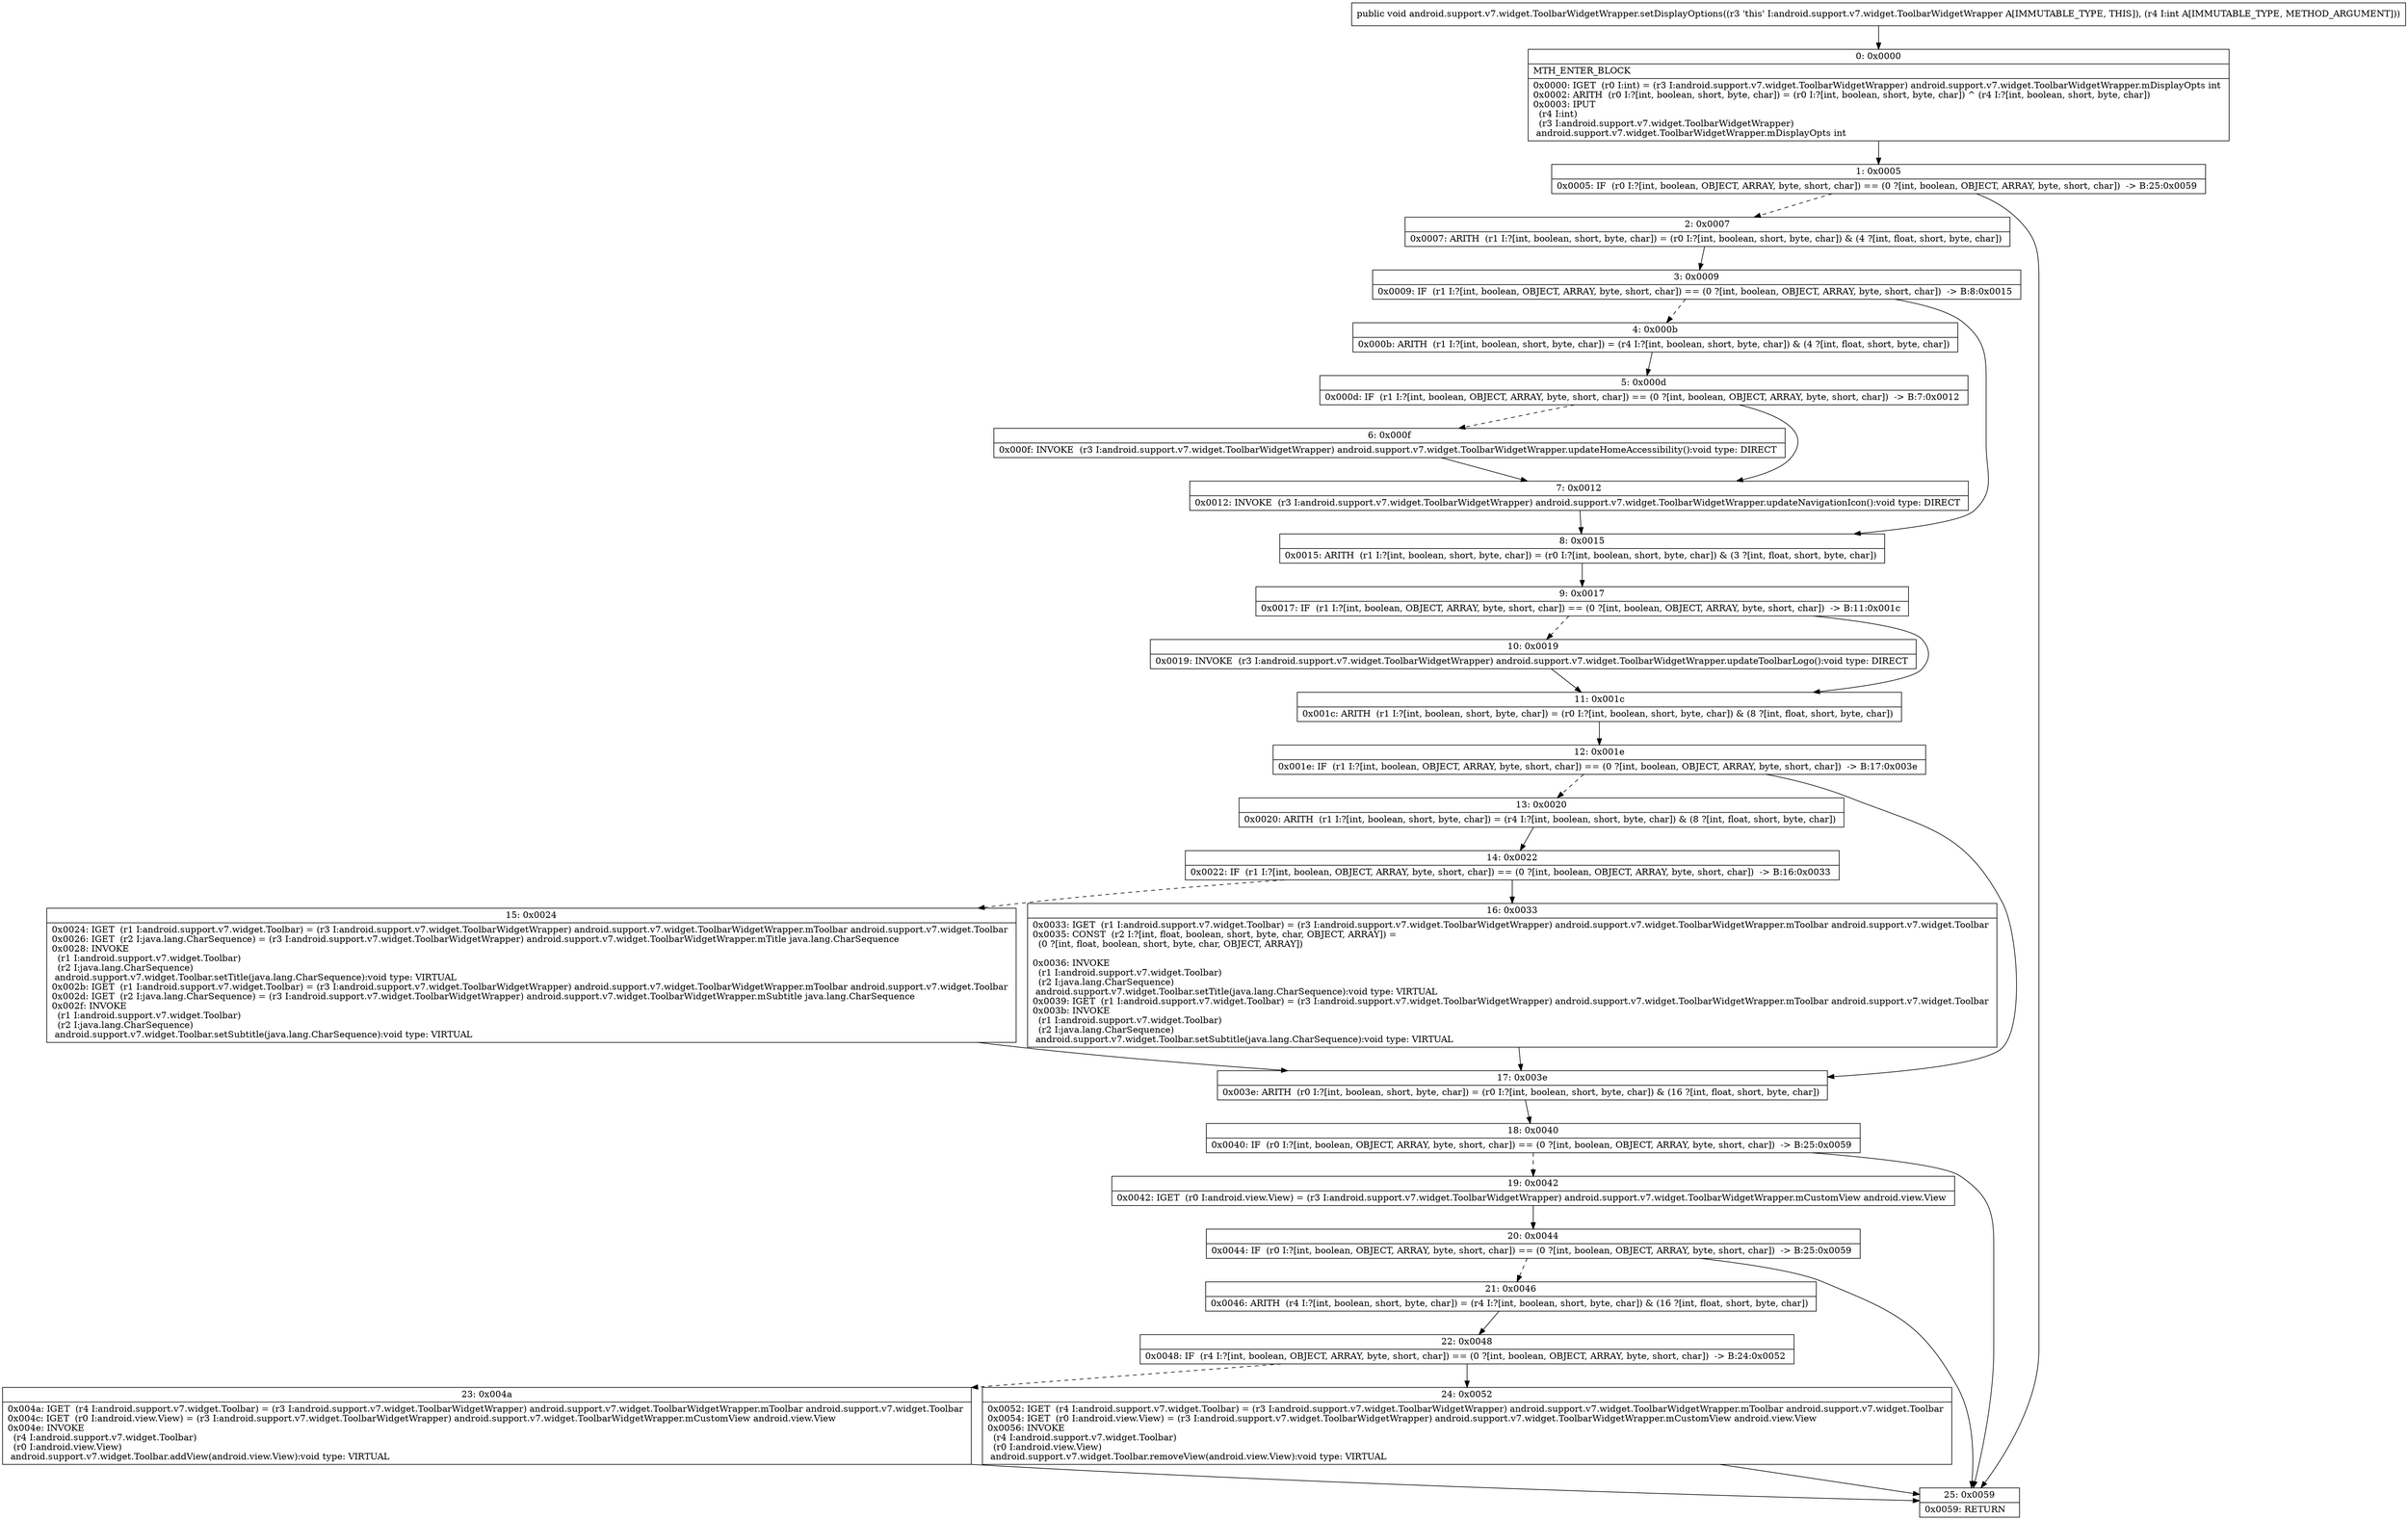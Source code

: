 digraph "CFG forandroid.support.v7.widget.ToolbarWidgetWrapper.setDisplayOptions(I)V" {
Node_0 [shape=record,label="{0\:\ 0x0000|MTH_ENTER_BLOCK\l|0x0000: IGET  (r0 I:int) = (r3 I:android.support.v7.widget.ToolbarWidgetWrapper) android.support.v7.widget.ToolbarWidgetWrapper.mDisplayOpts int \l0x0002: ARITH  (r0 I:?[int, boolean, short, byte, char]) = (r0 I:?[int, boolean, short, byte, char]) ^ (r4 I:?[int, boolean, short, byte, char]) \l0x0003: IPUT  \l  (r4 I:int)\l  (r3 I:android.support.v7.widget.ToolbarWidgetWrapper)\l android.support.v7.widget.ToolbarWidgetWrapper.mDisplayOpts int \l}"];
Node_1 [shape=record,label="{1\:\ 0x0005|0x0005: IF  (r0 I:?[int, boolean, OBJECT, ARRAY, byte, short, char]) == (0 ?[int, boolean, OBJECT, ARRAY, byte, short, char])  \-\> B:25:0x0059 \l}"];
Node_2 [shape=record,label="{2\:\ 0x0007|0x0007: ARITH  (r1 I:?[int, boolean, short, byte, char]) = (r0 I:?[int, boolean, short, byte, char]) & (4 ?[int, float, short, byte, char]) \l}"];
Node_3 [shape=record,label="{3\:\ 0x0009|0x0009: IF  (r1 I:?[int, boolean, OBJECT, ARRAY, byte, short, char]) == (0 ?[int, boolean, OBJECT, ARRAY, byte, short, char])  \-\> B:8:0x0015 \l}"];
Node_4 [shape=record,label="{4\:\ 0x000b|0x000b: ARITH  (r1 I:?[int, boolean, short, byte, char]) = (r4 I:?[int, boolean, short, byte, char]) & (4 ?[int, float, short, byte, char]) \l}"];
Node_5 [shape=record,label="{5\:\ 0x000d|0x000d: IF  (r1 I:?[int, boolean, OBJECT, ARRAY, byte, short, char]) == (0 ?[int, boolean, OBJECT, ARRAY, byte, short, char])  \-\> B:7:0x0012 \l}"];
Node_6 [shape=record,label="{6\:\ 0x000f|0x000f: INVOKE  (r3 I:android.support.v7.widget.ToolbarWidgetWrapper) android.support.v7.widget.ToolbarWidgetWrapper.updateHomeAccessibility():void type: DIRECT \l}"];
Node_7 [shape=record,label="{7\:\ 0x0012|0x0012: INVOKE  (r3 I:android.support.v7.widget.ToolbarWidgetWrapper) android.support.v7.widget.ToolbarWidgetWrapper.updateNavigationIcon():void type: DIRECT \l}"];
Node_8 [shape=record,label="{8\:\ 0x0015|0x0015: ARITH  (r1 I:?[int, boolean, short, byte, char]) = (r0 I:?[int, boolean, short, byte, char]) & (3 ?[int, float, short, byte, char]) \l}"];
Node_9 [shape=record,label="{9\:\ 0x0017|0x0017: IF  (r1 I:?[int, boolean, OBJECT, ARRAY, byte, short, char]) == (0 ?[int, boolean, OBJECT, ARRAY, byte, short, char])  \-\> B:11:0x001c \l}"];
Node_10 [shape=record,label="{10\:\ 0x0019|0x0019: INVOKE  (r3 I:android.support.v7.widget.ToolbarWidgetWrapper) android.support.v7.widget.ToolbarWidgetWrapper.updateToolbarLogo():void type: DIRECT \l}"];
Node_11 [shape=record,label="{11\:\ 0x001c|0x001c: ARITH  (r1 I:?[int, boolean, short, byte, char]) = (r0 I:?[int, boolean, short, byte, char]) & (8 ?[int, float, short, byte, char]) \l}"];
Node_12 [shape=record,label="{12\:\ 0x001e|0x001e: IF  (r1 I:?[int, boolean, OBJECT, ARRAY, byte, short, char]) == (0 ?[int, boolean, OBJECT, ARRAY, byte, short, char])  \-\> B:17:0x003e \l}"];
Node_13 [shape=record,label="{13\:\ 0x0020|0x0020: ARITH  (r1 I:?[int, boolean, short, byte, char]) = (r4 I:?[int, boolean, short, byte, char]) & (8 ?[int, float, short, byte, char]) \l}"];
Node_14 [shape=record,label="{14\:\ 0x0022|0x0022: IF  (r1 I:?[int, boolean, OBJECT, ARRAY, byte, short, char]) == (0 ?[int, boolean, OBJECT, ARRAY, byte, short, char])  \-\> B:16:0x0033 \l}"];
Node_15 [shape=record,label="{15\:\ 0x0024|0x0024: IGET  (r1 I:android.support.v7.widget.Toolbar) = (r3 I:android.support.v7.widget.ToolbarWidgetWrapper) android.support.v7.widget.ToolbarWidgetWrapper.mToolbar android.support.v7.widget.Toolbar \l0x0026: IGET  (r2 I:java.lang.CharSequence) = (r3 I:android.support.v7.widget.ToolbarWidgetWrapper) android.support.v7.widget.ToolbarWidgetWrapper.mTitle java.lang.CharSequence \l0x0028: INVOKE  \l  (r1 I:android.support.v7.widget.Toolbar)\l  (r2 I:java.lang.CharSequence)\l android.support.v7.widget.Toolbar.setTitle(java.lang.CharSequence):void type: VIRTUAL \l0x002b: IGET  (r1 I:android.support.v7.widget.Toolbar) = (r3 I:android.support.v7.widget.ToolbarWidgetWrapper) android.support.v7.widget.ToolbarWidgetWrapper.mToolbar android.support.v7.widget.Toolbar \l0x002d: IGET  (r2 I:java.lang.CharSequence) = (r3 I:android.support.v7.widget.ToolbarWidgetWrapper) android.support.v7.widget.ToolbarWidgetWrapper.mSubtitle java.lang.CharSequence \l0x002f: INVOKE  \l  (r1 I:android.support.v7.widget.Toolbar)\l  (r2 I:java.lang.CharSequence)\l android.support.v7.widget.Toolbar.setSubtitle(java.lang.CharSequence):void type: VIRTUAL \l}"];
Node_16 [shape=record,label="{16\:\ 0x0033|0x0033: IGET  (r1 I:android.support.v7.widget.Toolbar) = (r3 I:android.support.v7.widget.ToolbarWidgetWrapper) android.support.v7.widget.ToolbarWidgetWrapper.mToolbar android.support.v7.widget.Toolbar \l0x0035: CONST  (r2 I:?[int, float, boolean, short, byte, char, OBJECT, ARRAY]) = \l  (0 ?[int, float, boolean, short, byte, char, OBJECT, ARRAY])\l \l0x0036: INVOKE  \l  (r1 I:android.support.v7.widget.Toolbar)\l  (r2 I:java.lang.CharSequence)\l android.support.v7.widget.Toolbar.setTitle(java.lang.CharSequence):void type: VIRTUAL \l0x0039: IGET  (r1 I:android.support.v7.widget.Toolbar) = (r3 I:android.support.v7.widget.ToolbarWidgetWrapper) android.support.v7.widget.ToolbarWidgetWrapper.mToolbar android.support.v7.widget.Toolbar \l0x003b: INVOKE  \l  (r1 I:android.support.v7.widget.Toolbar)\l  (r2 I:java.lang.CharSequence)\l android.support.v7.widget.Toolbar.setSubtitle(java.lang.CharSequence):void type: VIRTUAL \l}"];
Node_17 [shape=record,label="{17\:\ 0x003e|0x003e: ARITH  (r0 I:?[int, boolean, short, byte, char]) = (r0 I:?[int, boolean, short, byte, char]) & (16 ?[int, float, short, byte, char]) \l}"];
Node_18 [shape=record,label="{18\:\ 0x0040|0x0040: IF  (r0 I:?[int, boolean, OBJECT, ARRAY, byte, short, char]) == (0 ?[int, boolean, OBJECT, ARRAY, byte, short, char])  \-\> B:25:0x0059 \l}"];
Node_19 [shape=record,label="{19\:\ 0x0042|0x0042: IGET  (r0 I:android.view.View) = (r3 I:android.support.v7.widget.ToolbarWidgetWrapper) android.support.v7.widget.ToolbarWidgetWrapper.mCustomView android.view.View \l}"];
Node_20 [shape=record,label="{20\:\ 0x0044|0x0044: IF  (r0 I:?[int, boolean, OBJECT, ARRAY, byte, short, char]) == (0 ?[int, boolean, OBJECT, ARRAY, byte, short, char])  \-\> B:25:0x0059 \l}"];
Node_21 [shape=record,label="{21\:\ 0x0046|0x0046: ARITH  (r4 I:?[int, boolean, short, byte, char]) = (r4 I:?[int, boolean, short, byte, char]) & (16 ?[int, float, short, byte, char]) \l}"];
Node_22 [shape=record,label="{22\:\ 0x0048|0x0048: IF  (r4 I:?[int, boolean, OBJECT, ARRAY, byte, short, char]) == (0 ?[int, boolean, OBJECT, ARRAY, byte, short, char])  \-\> B:24:0x0052 \l}"];
Node_23 [shape=record,label="{23\:\ 0x004a|0x004a: IGET  (r4 I:android.support.v7.widget.Toolbar) = (r3 I:android.support.v7.widget.ToolbarWidgetWrapper) android.support.v7.widget.ToolbarWidgetWrapper.mToolbar android.support.v7.widget.Toolbar \l0x004c: IGET  (r0 I:android.view.View) = (r3 I:android.support.v7.widget.ToolbarWidgetWrapper) android.support.v7.widget.ToolbarWidgetWrapper.mCustomView android.view.View \l0x004e: INVOKE  \l  (r4 I:android.support.v7.widget.Toolbar)\l  (r0 I:android.view.View)\l android.support.v7.widget.Toolbar.addView(android.view.View):void type: VIRTUAL \l}"];
Node_24 [shape=record,label="{24\:\ 0x0052|0x0052: IGET  (r4 I:android.support.v7.widget.Toolbar) = (r3 I:android.support.v7.widget.ToolbarWidgetWrapper) android.support.v7.widget.ToolbarWidgetWrapper.mToolbar android.support.v7.widget.Toolbar \l0x0054: IGET  (r0 I:android.view.View) = (r3 I:android.support.v7.widget.ToolbarWidgetWrapper) android.support.v7.widget.ToolbarWidgetWrapper.mCustomView android.view.View \l0x0056: INVOKE  \l  (r4 I:android.support.v7.widget.Toolbar)\l  (r0 I:android.view.View)\l android.support.v7.widget.Toolbar.removeView(android.view.View):void type: VIRTUAL \l}"];
Node_25 [shape=record,label="{25\:\ 0x0059|0x0059: RETURN   \l}"];
MethodNode[shape=record,label="{public void android.support.v7.widget.ToolbarWidgetWrapper.setDisplayOptions((r3 'this' I:android.support.v7.widget.ToolbarWidgetWrapper A[IMMUTABLE_TYPE, THIS]), (r4 I:int A[IMMUTABLE_TYPE, METHOD_ARGUMENT])) }"];
MethodNode -> Node_0;
Node_0 -> Node_1;
Node_1 -> Node_2[style=dashed];
Node_1 -> Node_25;
Node_2 -> Node_3;
Node_3 -> Node_4[style=dashed];
Node_3 -> Node_8;
Node_4 -> Node_5;
Node_5 -> Node_6[style=dashed];
Node_5 -> Node_7;
Node_6 -> Node_7;
Node_7 -> Node_8;
Node_8 -> Node_9;
Node_9 -> Node_10[style=dashed];
Node_9 -> Node_11;
Node_10 -> Node_11;
Node_11 -> Node_12;
Node_12 -> Node_13[style=dashed];
Node_12 -> Node_17;
Node_13 -> Node_14;
Node_14 -> Node_15[style=dashed];
Node_14 -> Node_16;
Node_15 -> Node_17;
Node_16 -> Node_17;
Node_17 -> Node_18;
Node_18 -> Node_19[style=dashed];
Node_18 -> Node_25;
Node_19 -> Node_20;
Node_20 -> Node_21[style=dashed];
Node_20 -> Node_25;
Node_21 -> Node_22;
Node_22 -> Node_23[style=dashed];
Node_22 -> Node_24;
Node_23 -> Node_25;
Node_24 -> Node_25;
}

